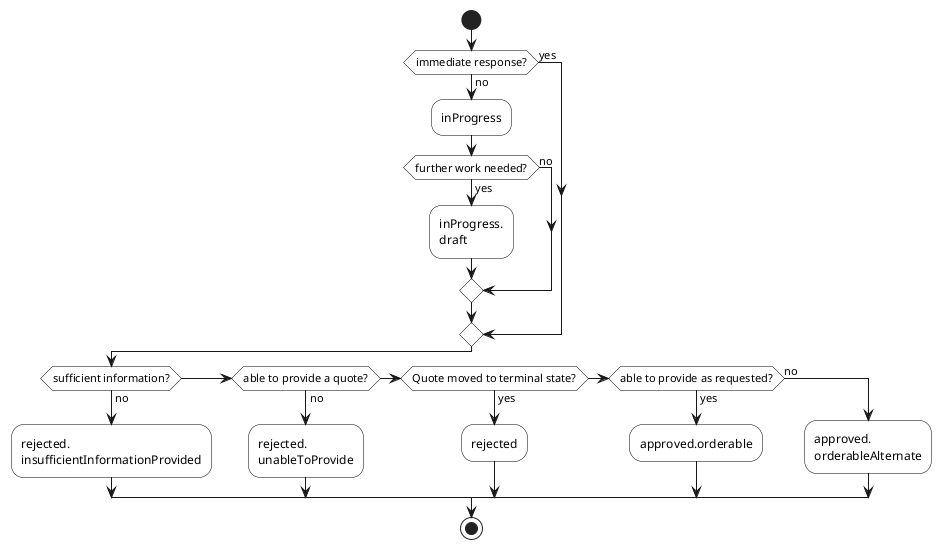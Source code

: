 @startuml


skinparam activity {
    BackgroundColor White
    BorderColor Black
}

start
    if(immediate response?) then (no)
        :inProgress;
        if(further work needed?) then (yes)
            :inProgress.
            draft;
        else(no)
        endif
    else(yes)
    endif
    if(sufficient information?) then (no)
        :rejected.
        insufficientInformationProvided;
    elseif(able to provide a quote?) then (no)
        :rejected.
        unableToProvide;
    elseif(Quote moved to terminal state?) then (yes)
        :rejected;
    elseif(able to provide as requested?) then (yes)
        :approved.orderable;
    else(no)
        :approved.
        orderableAlternate;
    endif
stop

@enduml